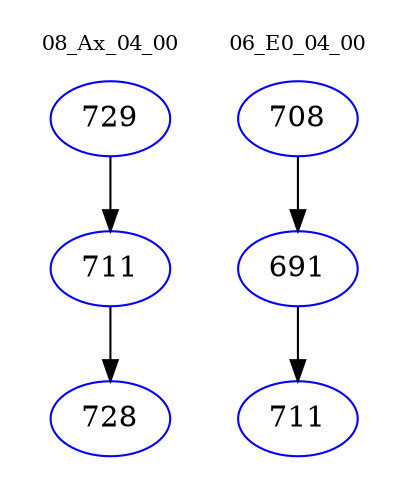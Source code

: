 digraph{
subgraph cluster_0 {
color = white
label = "08_Ax_04_00";
fontsize=10;
T0_729 [label="729", color="blue"]
T0_729 -> T0_711 [color="black"]
T0_711 [label="711", color="blue"]
T0_711 -> T0_728 [color="black"]
T0_728 [label="728", color="blue"]
}
subgraph cluster_1 {
color = white
label = "06_E0_04_00";
fontsize=10;
T1_708 [label="708", color="blue"]
T1_708 -> T1_691 [color="black"]
T1_691 [label="691", color="blue"]
T1_691 -> T1_711 [color="black"]
T1_711 [label="711", color="blue"]
}
}
